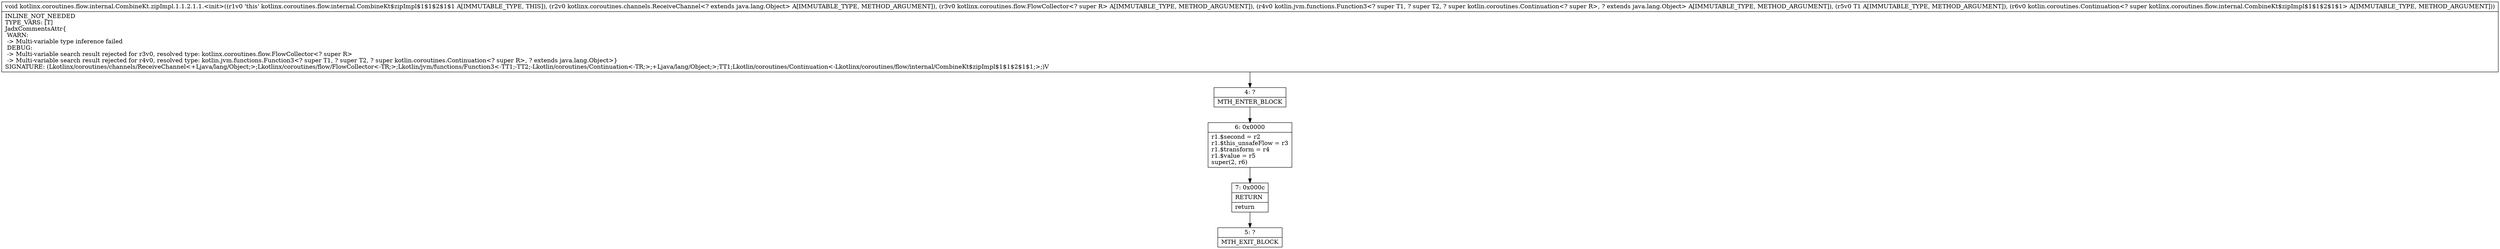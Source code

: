digraph "CFG forkotlinx.coroutines.flow.internal.CombineKt.zipImpl.1.1.2.1.1.\<init\>(Lkotlinx\/coroutines\/channels\/ReceiveChannel;Lkotlinx\/coroutines\/flow\/FlowCollector;Lkotlin\/jvm\/functions\/Function3;Ljava\/lang\/Object;Lkotlin\/coroutines\/Continuation;)V" {
Node_4 [shape=record,label="{4\:\ ?|MTH_ENTER_BLOCK\l}"];
Node_6 [shape=record,label="{6\:\ 0x0000|r1.$second = r2\lr1.$this_unsafeFlow = r3\lr1.$transform = r4\lr1.$value = r5\lsuper(2, r6)\l}"];
Node_7 [shape=record,label="{7\:\ 0x000c|RETURN\l|return\l}"];
Node_5 [shape=record,label="{5\:\ ?|MTH_EXIT_BLOCK\l}"];
MethodNode[shape=record,label="{void kotlinx.coroutines.flow.internal.CombineKt.zipImpl.1.1.2.1.1.\<init\>((r1v0 'this' kotlinx.coroutines.flow.internal.CombineKt$zipImpl$1$1$2$1$1 A[IMMUTABLE_TYPE, THIS]), (r2v0 kotlinx.coroutines.channels.ReceiveChannel\<? extends java.lang.Object\> A[IMMUTABLE_TYPE, METHOD_ARGUMENT]), (r3v0 kotlinx.coroutines.flow.FlowCollector\<? super R\> A[IMMUTABLE_TYPE, METHOD_ARGUMENT]), (r4v0 kotlin.jvm.functions.Function3\<? super T1, ? super T2, ? super kotlin.coroutines.Continuation\<? super R\>, ? extends java.lang.Object\> A[IMMUTABLE_TYPE, METHOD_ARGUMENT]), (r5v0 T1 A[IMMUTABLE_TYPE, METHOD_ARGUMENT]), (r6v0 kotlin.coroutines.Continuation\<? super kotlinx.coroutines.flow.internal.CombineKt$zipImpl$1$1$2$1$1\> A[IMMUTABLE_TYPE, METHOD_ARGUMENT]))  | INLINE_NOT_NEEDED\lTYPE_VARS: [T]\lJadxCommentsAttr\{\l WARN: \l \-\> Multi\-variable type inference failed\l DEBUG: \l \-\> Multi\-variable search result rejected for r3v0, resolved type: kotlinx.coroutines.flow.FlowCollector\<? super R\>\l \-\> Multi\-variable search result rejected for r4v0, resolved type: kotlin.jvm.functions.Function3\<? super T1, ? super T2, ? super kotlin.coroutines.Continuation\<? super R\>, ? extends java.lang.Object\>\}\lSIGNATURE: (Lkotlinx\/coroutines\/channels\/ReceiveChannel\<+Ljava\/lang\/Object;\>;Lkotlinx\/coroutines\/flow\/FlowCollector\<\-TR;\>;Lkotlin\/jvm\/functions\/Function3\<\-TT1;\-TT2;\-Lkotlin\/coroutines\/Continuation\<\-TR;\>;+Ljava\/lang\/Object;\>;TT1;Lkotlin\/coroutines\/Continuation\<\-Lkotlinx\/coroutines\/flow\/internal\/CombineKt$zipImpl$1$1$2$1$1;\>;)V\l}"];
MethodNode -> Node_4;Node_4 -> Node_6;
Node_6 -> Node_7;
Node_7 -> Node_5;
}

